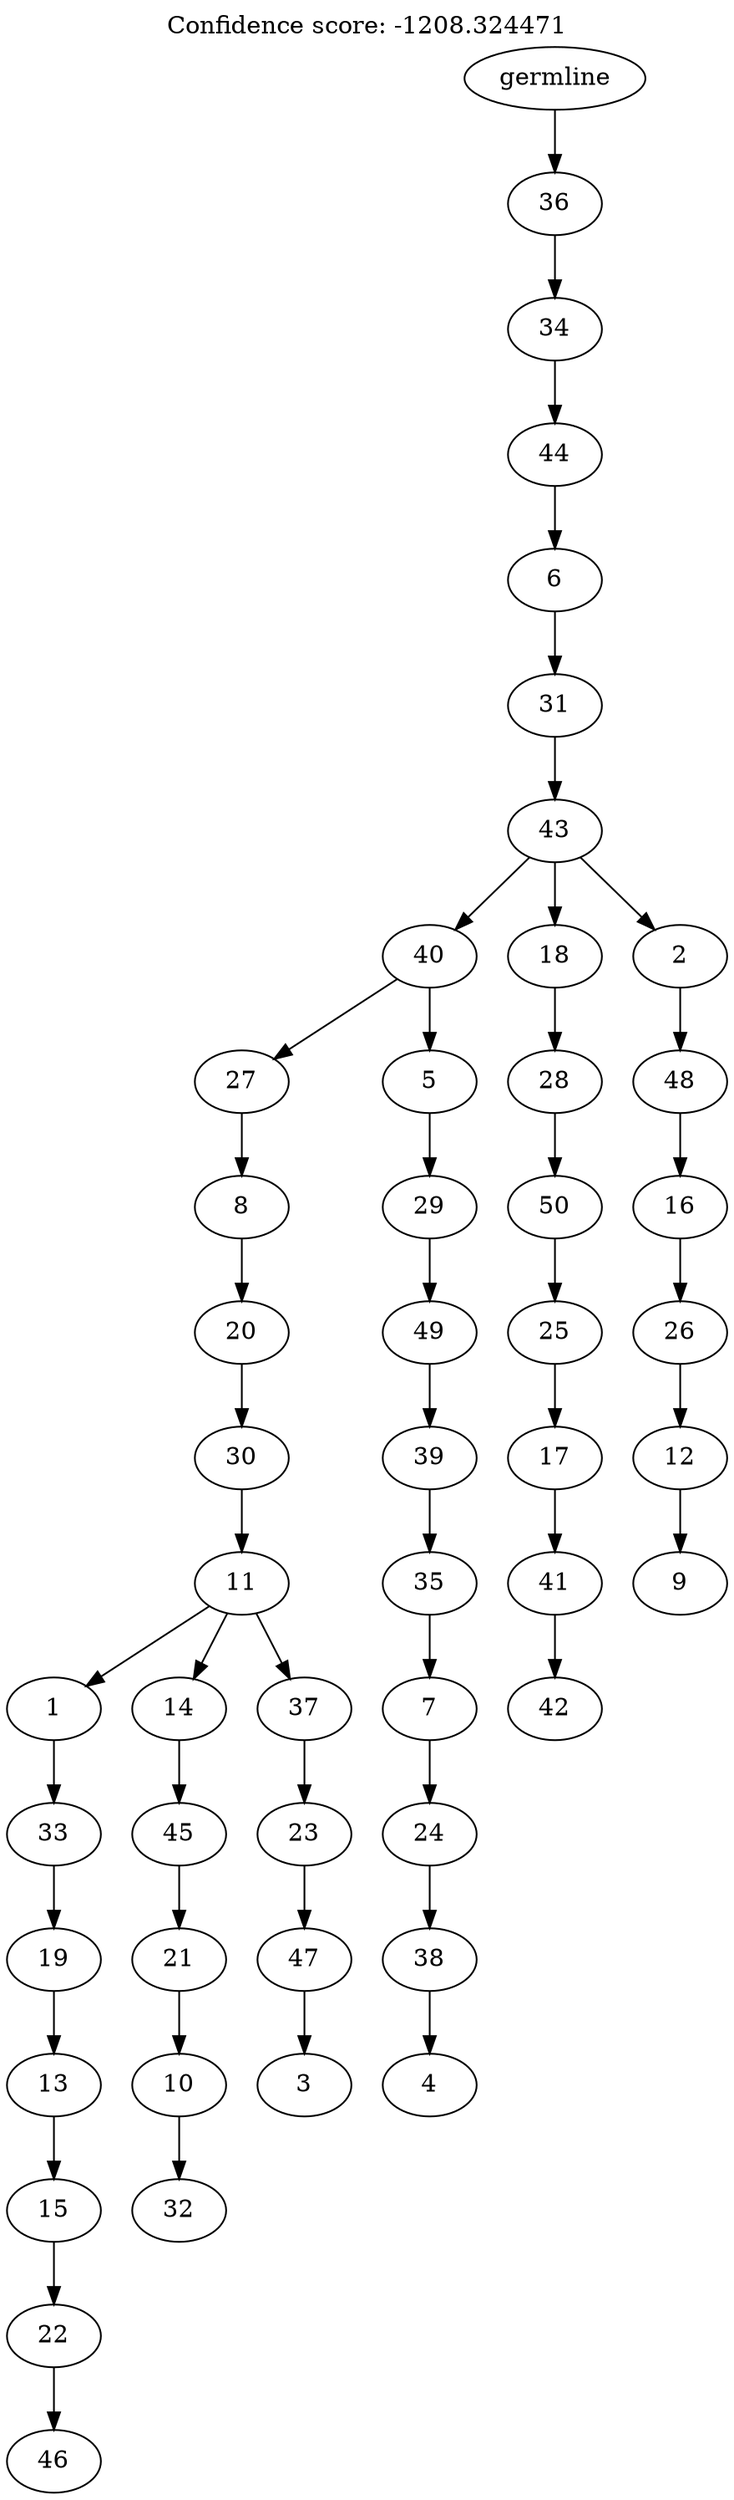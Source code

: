 digraph g {
	"49" -> "50";
	"50" [label="46"];
	"48" -> "49";
	"49" [label="22"];
	"47" -> "48";
	"48" [label="15"];
	"46" -> "47";
	"47" [label="13"];
	"45" -> "46";
	"46" [label="19"];
	"44" -> "45";
	"45" [label="33"];
	"42" -> "43";
	"43" [label="32"];
	"41" -> "42";
	"42" [label="10"];
	"40" -> "41";
	"41" [label="21"];
	"39" -> "40";
	"40" [label="45"];
	"37" -> "38";
	"38" [label="3"];
	"36" -> "37";
	"37" [label="47"];
	"35" -> "36";
	"36" [label="23"];
	"34" -> "35";
	"35" [label="37"];
	"34" -> "39";
	"39" [label="14"];
	"34" -> "44";
	"44" [label="1"];
	"33" -> "34";
	"34" [label="11"];
	"32" -> "33";
	"33" [label="30"];
	"31" -> "32";
	"32" [label="20"];
	"30" -> "31";
	"31" [label="8"];
	"28" -> "29";
	"29" [label="4"];
	"27" -> "28";
	"28" [label="38"];
	"26" -> "27";
	"27" [label="24"];
	"25" -> "26";
	"26" [label="7"];
	"24" -> "25";
	"25" [label="35"];
	"23" -> "24";
	"24" [label="39"];
	"22" -> "23";
	"23" [label="49"];
	"21" -> "22";
	"22" [label="29"];
	"20" -> "21";
	"21" [label="5"];
	"20" -> "30";
	"30" [label="27"];
	"18" -> "19";
	"19" [label="42"];
	"17" -> "18";
	"18" [label="41"];
	"16" -> "17";
	"17" [label="17"];
	"15" -> "16";
	"16" [label="25"];
	"14" -> "15";
	"15" [label="50"];
	"13" -> "14";
	"14" [label="28"];
	"11" -> "12";
	"12" [label="9"];
	"10" -> "11";
	"11" [label="12"];
	"9" -> "10";
	"10" [label="26"];
	"8" -> "9";
	"9" [label="16"];
	"7" -> "8";
	"8" [label="48"];
	"6" -> "7";
	"7" [label="2"];
	"6" -> "13";
	"13" [label="18"];
	"6" -> "20";
	"20" [label="40"];
	"5" -> "6";
	"6" [label="43"];
	"4" -> "5";
	"5" [label="31"];
	"3" -> "4";
	"4" [label="6"];
	"2" -> "3";
	"3" [label="44"];
	"1" -> "2";
	"2" [label="34"];
	"0" -> "1";
	"1" [label="36"];
	"0" [label="germline"];
	labelloc="t";
	label="Confidence score: -1208.324471";
}
